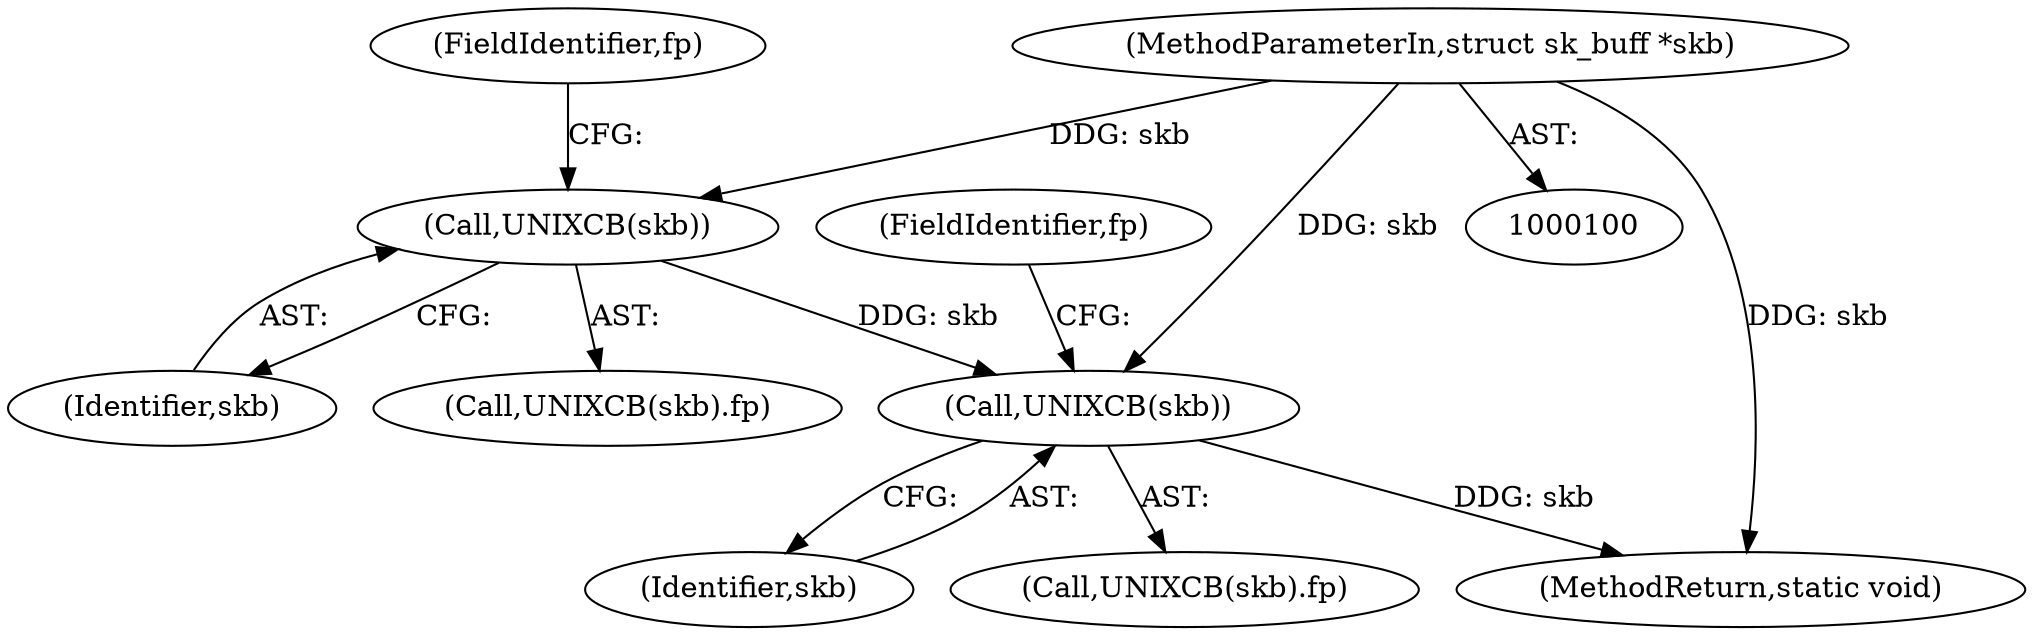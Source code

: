 digraph "0_linux_415e3d3e90ce9e18727e8843ae343eda5a58fad6_3@pointer" {
"1000110" [label="(Call,UNIXCB(skb))"];
"1000102" [label="(MethodParameterIn,struct sk_buff *skb)"];
"1000115" [label="(Call,UNIXCB(skb))"];
"1000147" [label="(MethodReturn,static void)"];
"1000116" [label="(Identifier,skb)"];
"1000110" [label="(Call,UNIXCB(skb))"];
"1000115" [label="(Call,UNIXCB(skb))"];
"1000112" [label="(FieldIdentifier,fp)"];
"1000109" [label="(Call,UNIXCB(skb).fp)"];
"1000111" [label="(Identifier,skb)"];
"1000117" [label="(FieldIdentifier,fp)"];
"1000102" [label="(MethodParameterIn,struct sk_buff *skb)"];
"1000114" [label="(Call,UNIXCB(skb).fp)"];
"1000110" -> "1000109"  [label="AST: "];
"1000110" -> "1000111"  [label="CFG: "];
"1000111" -> "1000110"  [label="AST: "];
"1000112" -> "1000110"  [label="CFG: "];
"1000102" -> "1000110"  [label="DDG: skb"];
"1000110" -> "1000115"  [label="DDG: skb"];
"1000102" -> "1000100"  [label="AST: "];
"1000102" -> "1000147"  [label="DDG: skb"];
"1000102" -> "1000115"  [label="DDG: skb"];
"1000115" -> "1000114"  [label="AST: "];
"1000115" -> "1000116"  [label="CFG: "];
"1000116" -> "1000115"  [label="AST: "];
"1000117" -> "1000115"  [label="CFG: "];
"1000115" -> "1000147"  [label="DDG: skb"];
}
